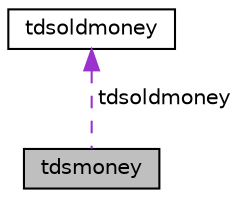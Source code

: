 digraph "tdsmoney"
{
 // LATEX_PDF_SIZE
  edge [fontname="Helvetica",fontsize="10",labelfontname="Helvetica",labelfontsize="10"];
  node [fontname="Helvetica",fontsize="10",shape=record];
  Node1 [label="tdsmoney",height=0.2,width=0.4,color="black", fillcolor="grey75", style="filled", fontcolor="black",tooltip=" "];
  Node2 -> Node1 [dir="back",color="darkorchid3",fontsize="10",style="dashed",label=" tdsoldmoney" ,fontname="Helvetica"];
  Node2 [label="tdsoldmoney",height=0.2,width=0.4,color="black", fillcolor="white", style="filled",URL="$a01047.html",tooltip=" "];
}
